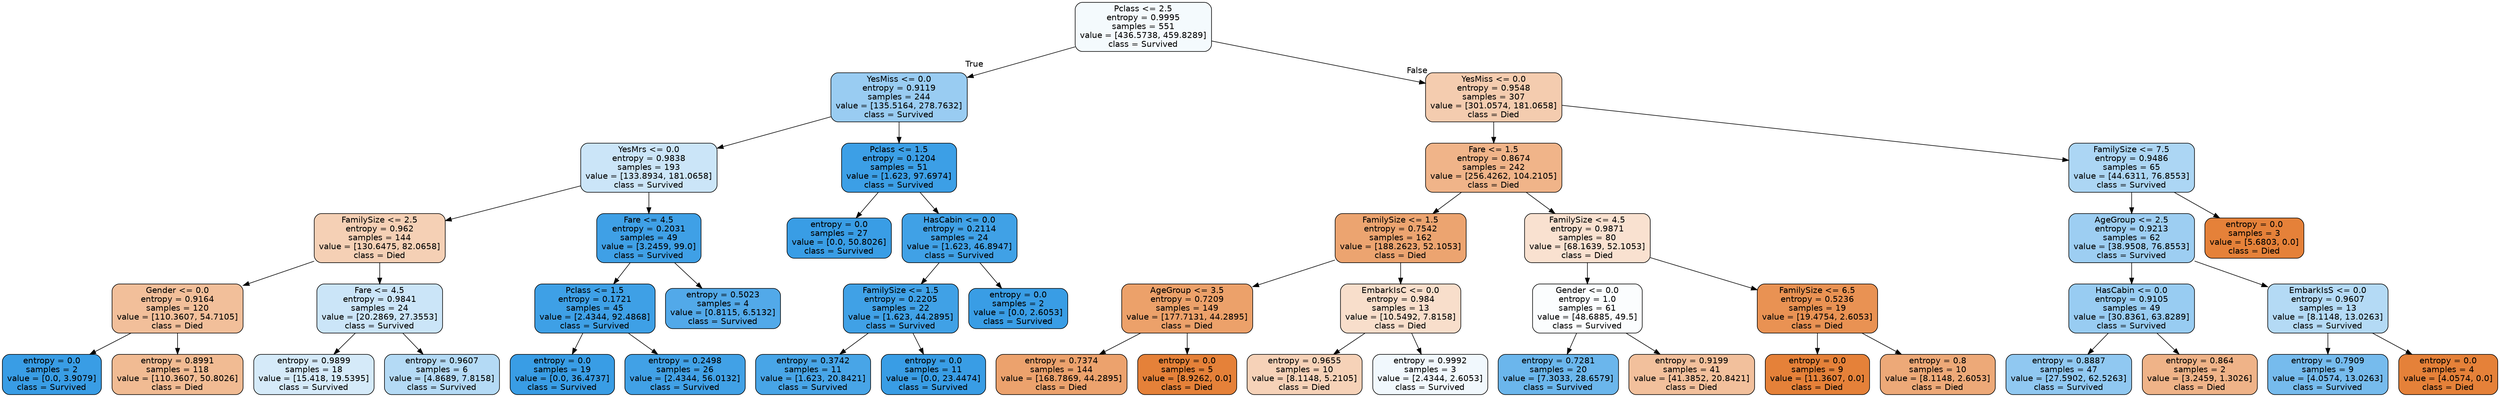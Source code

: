 digraph Tree {
node [shape=box, style="filled, rounded", color="black", fontname=helvetica] ;
edge [fontname=helvetica] ;
0 [label="Pclass <= 2.5\nentropy = 0.9995\nsamples = 551\nvalue = [436.5738, 459.8289]\nclass = Survived", fillcolor="#399de50d"] ;
1 [label="YesMiss <= 0.0\nentropy = 0.9119\nsamples = 244\nvalue = [135.5164, 278.7632]\nclass = Survived", fillcolor="#399de583"] ;
0 -> 1 [labeldistance=2.5, labelangle=45, headlabel="True"] ;
2 [label="YesMrs <= 0.0\nentropy = 0.9838\nsamples = 193\nvalue = [133.8934, 181.0658]\nclass = Survived", fillcolor="#399de542"] ;
1 -> 2 ;
3 [label="FamilySize <= 2.5\nentropy = 0.962\nsamples = 144\nvalue = [130.6475, 82.0658]\nclass = Died", fillcolor="#e581395f"] ;
2 -> 3 ;
4 [label="Gender <= 0.0\nentropy = 0.9164\nsamples = 120\nvalue = [110.3607, 54.7105]\nclass = Died", fillcolor="#e5813981"] ;
3 -> 4 ;
5 [label="entropy = 0.0\nsamples = 2\nvalue = [0.0, 3.9079]\nclass = Survived", fillcolor="#399de5ff"] ;
4 -> 5 ;
6 [label="entropy = 0.8991\nsamples = 118\nvalue = [110.3607, 50.8026]\nclass = Died", fillcolor="#e581398a"] ;
4 -> 6 ;
7 [label="Fare <= 4.5\nentropy = 0.9841\nsamples = 24\nvalue = [20.2869, 27.3553]\nclass = Survived", fillcolor="#399de542"] ;
3 -> 7 ;
8 [label="entropy = 0.9899\nsamples = 18\nvalue = [15.418, 19.5395]\nclass = Survived", fillcolor="#399de536"] ;
7 -> 8 ;
9 [label="entropy = 0.9607\nsamples = 6\nvalue = [4.8689, 7.8158]\nclass = Survived", fillcolor="#399de560"] ;
7 -> 9 ;
10 [label="Fare <= 4.5\nentropy = 0.2031\nsamples = 49\nvalue = [3.2459, 99.0]\nclass = Survived", fillcolor="#399de5f7"] ;
2 -> 10 ;
11 [label="Pclass <= 1.5\nentropy = 0.1721\nsamples = 45\nvalue = [2.4344, 92.4868]\nclass = Survived", fillcolor="#399de5f8"] ;
10 -> 11 ;
12 [label="entropy = 0.0\nsamples = 19\nvalue = [0.0, 36.4737]\nclass = Survived", fillcolor="#399de5ff"] ;
11 -> 12 ;
13 [label="entropy = 0.2498\nsamples = 26\nvalue = [2.4344, 56.0132]\nclass = Survived", fillcolor="#399de5f4"] ;
11 -> 13 ;
14 [label="entropy = 0.5023\nsamples = 4\nvalue = [0.8115, 6.5132]\nclass = Survived", fillcolor="#399de5df"] ;
10 -> 14 ;
15 [label="Pclass <= 1.5\nentropy = 0.1204\nsamples = 51\nvalue = [1.623, 97.6974]\nclass = Survived", fillcolor="#399de5fb"] ;
1 -> 15 ;
16 [label="entropy = 0.0\nsamples = 27\nvalue = [0.0, 50.8026]\nclass = Survived", fillcolor="#399de5ff"] ;
15 -> 16 ;
17 [label="HasCabin <= 0.0\nentropy = 0.2114\nsamples = 24\nvalue = [1.623, 46.8947]\nclass = Survived", fillcolor="#399de5f6"] ;
15 -> 17 ;
18 [label="FamilySize <= 1.5\nentropy = 0.2205\nsamples = 22\nvalue = [1.623, 44.2895]\nclass = Survived", fillcolor="#399de5f6"] ;
17 -> 18 ;
19 [label="entropy = 0.3742\nsamples = 11\nvalue = [1.623, 20.8421]\nclass = Survived", fillcolor="#399de5eb"] ;
18 -> 19 ;
20 [label="entropy = 0.0\nsamples = 11\nvalue = [0.0, 23.4474]\nclass = Survived", fillcolor="#399de5ff"] ;
18 -> 20 ;
21 [label="entropy = 0.0\nsamples = 2\nvalue = [0.0, 2.6053]\nclass = Survived", fillcolor="#399de5ff"] ;
17 -> 21 ;
22 [label="YesMiss <= 0.0\nentropy = 0.9548\nsamples = 307\nvalue = [301.0574, 181.0658]\nclass = Died", fillcolor="#e5813966"] ;
0 -> 22 [labeldistance=2.5, labelangle=-45, headlabel="False"] ;
23 [label="Fare <= 1.5\nentropy = 0.8674\nsamples = 242\nvalue = [256.4262, 104.2105]\nclass = Died", fillcolor="#e5813997"] ;
22 -> 23 ;
24 [label="FamilySize <= 1.5\nentropy = 0.7542\nsamples = 162\nvalue = [188.2623, 52.1053]\nclass = Died", fillcolor="#e58139b8"] ;
23 -> 24 ;
25 [label="AgeGroup <= 3.5\nentropy = 0.7209\nsamples = 149\nvalue = [177.7131, 44.2895]\nclass = Died", fillcolor="#e58139bf"] ;
24 -> 25 ;
26 [label="entropy = 0.7374\nsamples = 144\nvalue = [168.7869, 44.2895]\nclass = Died", fillcolor="#e58139bc"] ;
25 -> 26 ;
27 [label="entropy = 0.0\nsamples = 5\nvalue = [8.9262, 0.0]\nclass = Died", fillcolor="#e58139ff"] ;
25 -> 27 ;
28 [label="EmbarkIsC <= 0.0\nentropy = 0.984\nsamples = 13\nvalue = [10.5492, 7.8158]\nclass = Died", fillcolor="#e5813942"] ;
24 -> 28 ;
29 [label="entropy = 0.9655\nsamples = 10\nvalue = [8.1148, 5.2105]\nclass = Died", fillcolor="#e581395b"] ;
28 -> 29 ;
30 [label="entropy = 0.9992\nsamples = 3\nvalue = [2.4344, 2.6053]\nclass = Survived", fillcolor="#399de511"] ;
28 -> 30 ;
31 [label="FamilySize <= 4.5\nentropy = 0.9871\nsamples = 80\nvalue = [68.1639, 52.1053]\nclass = Died", fillcolor="#e581393c"] ;
23 -> 31 ;
32 [label="Gender <= 0.0\nentropy = 1.0\nsamples = 61\nvalue = [48.6885, 49.5]\nclass = Survived", fillcolor="#399de504"] ;
31 -> 32 ;
33 [label="entropy = 0.7281\nsamples = 20\nvalue = [7.3033, 28.6579]\nclass = Survived", fillcolor="#399de5be"] ;
32 -> 33 ;
34 [label="entropy = 0.9199\nsamples = 41\nvalue = [41.3852, 20.8421]\nclass = Died", fillcolor="#e581397f"] ;
32 -> 34 ;
35 [label="FamilySize <= 6.5\nentropy = 0.5236\nsamples = 19\nvalue = [19.4754, 2.6053]\nclass = Died", fillcolor="#e58139dd"] ;
31 -> 35 ;
36 [label="entropy = 0.0\nsamples = 9\nvalue = [11.3607, 0.0]\nclass = Died", fillcolor="#e58139ff"] ;
35 -> 36 ;
37 [label="entropy = 0.8\nsamples = 10\nvalue = [8.1148, 2.6053]\nclass = Died", fillcolor="#e58139ad"] ;
35 -> 37 ;
38 [label="FamilySize <= 7.5\nentropy = 0.9486\nsamples = 65\nvalue = [44.6311, 76.8553]\nclass = Survived", fillcolor="#399de56b"] ;
22 -> 38 ;
39 [label="AgeGroup <= 2.5\nentropy = 0.9213\nsamples = 62\nvalue = [38.9508, 76.8553]\nclass = Survived", fillcolor="#399de57e"] ;
38 -> 39 ;
40 [label="HasCabin <= 0.0\nentropy = 0.9105\nsamples = 49\nvalue = [30.8361, 63.8289]\nclass = Survived", fillcolor="#399de584"] ;
39 -> 40 ;
41 [label="entropy = 0.8887\nsamples = 47\nvalue = [27.5902, 62.5263]\nclass = Survived", fillcolor="#399de58e"] ;
40 -> 41 ;
42 [label="entropy = 0.864\nsamples = 2\nvalue = [3.2459, 1.3026]\nclass = Died", fillcolor="#e5813999"] ;
40 -> 42 ;
43 [label="EmbarkIsS <= 0.0\nentropy = 0.9607\nsamples = 13\nvalue = [8.1148, 13.0263]\nclass = Survived", fillcolor="#399de560"] ;
39 -> 43 ;
44 [label="entropy = 0.7909\nsamples = 9\nvalue = [4.0574, 13.0263]\nclass = Survived", fillcolor="#399de5b0"] ;
43 -> 44 ;
45 [label="entropy = 0.0\nsamples = 4\nvalue = [4.0574, 0.0]\nclass = Died", fillcolor="#e58139ff"] ;
43 -> 45 ;
46 [label="entropy = 0.0\nsamples = 3\nvalue = [5.6803, 0.0]\nclass = Died", fillcolor="#e58139ff"] ;
38 -> 46 ;
}